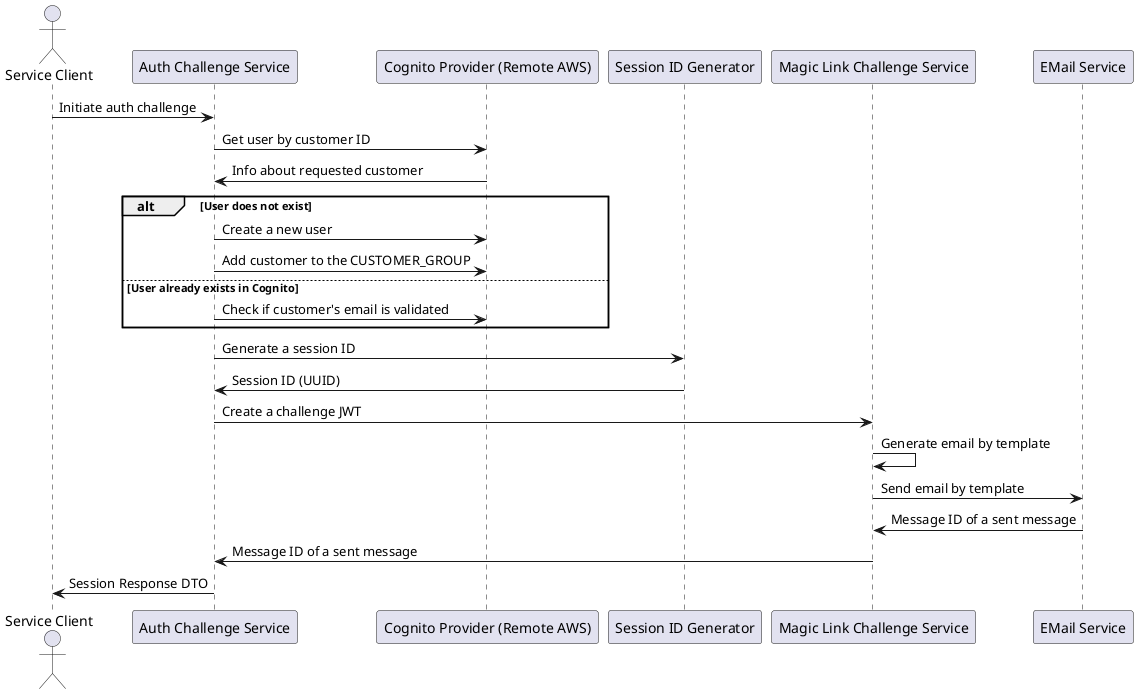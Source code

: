 @startuml Magic Link Generation Process

    actor "Service Client" as serviceClient

    participant "Auth Challenge Service" as authChallengeService
    participant "Cognito Provider (Remote AWS)" as cognitoProvider
    participant "Session ID Generator" as sessionIdGenerator
    participant "Magic Link Challenge Service" as magicLinkChallengeService
    participant "EMail Service" as emailService

    serviceClient -> authChallengeService: Initiate auth challenge
        ' Check if user already exists in Cognito or create a new one
        authChallengeService -> cognitoProvider: Get user by customer ID
        cognitoProvider -> authChallengeService: Info about requested customer
        alt User does not exist
            authChallengeService -> cognitoProvider: Create a new user
            authChallengeService -> cognitoProvider: Add customer to the CUSTOMER_GROUP
        else User already exists in Cognito
            authChallengeService -> cognitoProvider: Check if customer's email is validated
        end

        ' Generate a session
        authChallengeService -> sessionIdGenerator: Generate a session ID
        sessionIdGenerator -> authChallengeService: Session ID (UUID)

        ' Generate JWT token for the magic link and send it via email
        authChallengeService -> magicLinkChallengeService: Create a challenge JWT
            magicLinkChallengeService -> magicLinkChallengeService: Generate email by template
            magicLinkChallengeService -> emailService: Send email by template
            emailService -> magicLinkChallengeService: Message ID of a sent message
        magicLinkChallengeService -> authChallengeService: Message ID of a sent message

    authChallengeService -> serviceClient: Session Response DTO

@enduml